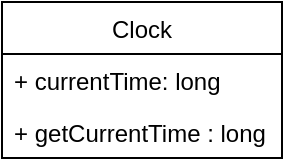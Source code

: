 <mxfile version="13.10.9" type="github">
  <diagram id="XSwG79xWMj9c_nImsFrw" name="Page-1">
    <mxGraphModel dx="722" dy="516" grid="1" gridSize="10" guides="1" tooltips="1" connect="1" arrows="1" fold="1" page="1" pageScale="1" pageWidth="827" pageHeight="1169" math="0" shadow="0">
      <root>
        <mxCell id="0" />
        <mxCell id="1" parent="0" />
        <mxCell id="3MOt-6vt_xyRl24QRrEa-1" value="Clock" style="swimlane;fontStyle=0;childLayout=stackLayout;horizontal=1;startSize=26;fillColor=none;horizontalStack=0;resizeParent=1;resizeParentMax=0;resizeLast=0;collapsible=1;marginBottom=0;" vertex="1" parent="1">
          <mxGeometry x="100" y="100" width="140" height="78" as="geometry" />
        </mxCell>
        <mxCell id="3MOt-6vt_xyRl24QRrEa-2" value="+ currentTime: long" style="text;strokeColor=none;fillColor=none;align=left;verticalAlign=top;spacingLeft=4;spacingRight=4;overflow=hidden;rotatable=0;points=[[0,0.5],[1,0.5]];portConstraint=eastwest;" vertex="1" parent="3MOt-6vt_xyRl24QRrEa-1">
          <mxGeometry y="26" width="140" height="26" as="geometry" />
        </mxCell>
        <mxCell id="3MOt-6vt_xyRl24QRrEa-4" value="+ getCurrentTime : long" style="text;strokeColor=none;fillColor=none;align=left;verticalAlign=top;spacingLeft=4;spacingRight=4;overflow=hidden;rotatable=0;points=[[0,0.5],[1,0.5]];portConstraint=eastwest;" vertex="1" parent="3MOt-6vt_xyRl24QRrEa-1">
          <mxGeometry y="52" width="140" height="26" as="geometry" />
        </mxCell>
      </root>
    </mxGraphModel>
  </diagram>
</mxfile>
